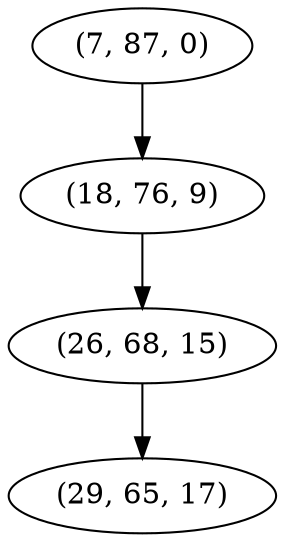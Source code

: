 digraph tree {
    "(7, 87, 0)";
    "(18, 76, 9)";
    "(26, 68, 15)";
    "(29, 65, 17)";
    "(7, 87, 0)" -> "(18, 76, 9)";
    "(18, 76, 9)" -> "(26, 68, 15)";
    "(26, 68, 15)" -> "(29, 65, 17)";
}
